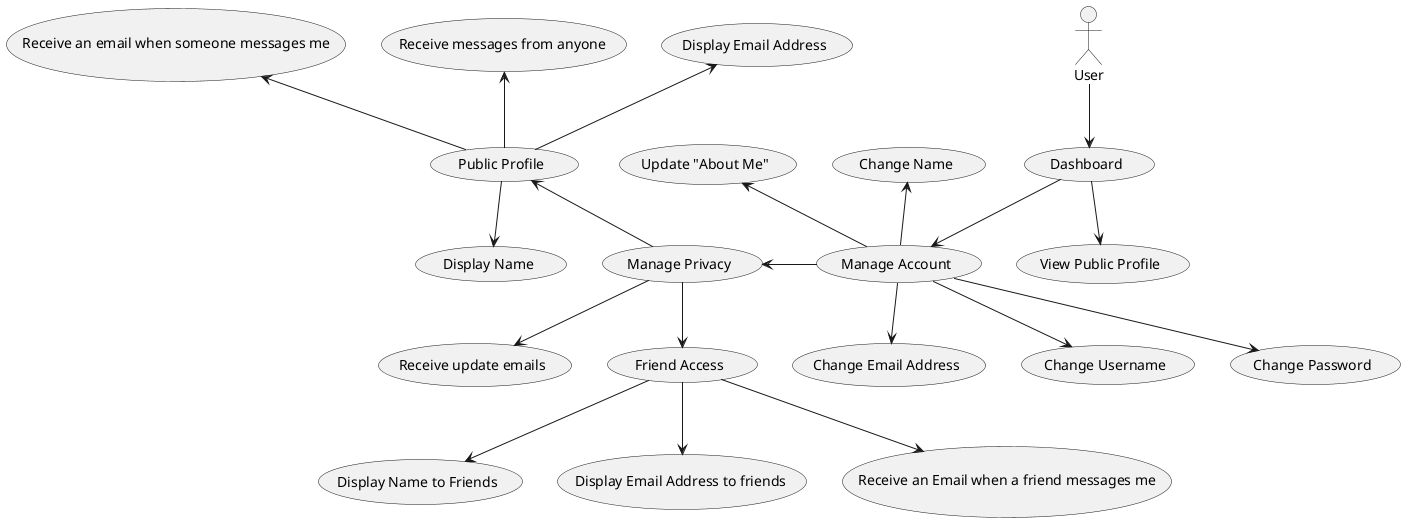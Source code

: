 @startuml
actor User

(Dashboard) as dash
(Manage Account) as mgact
(Manage Privacy) as mgprv
(Public Profile) as pub
(Friend Access) as frnd

User --> dash
	dash -->(View Public Profile)
	dash -down->  mgact
		mgact -down-> (Change Username)
		mgact -down-> (Change Password)
		mgact -down-> (Change Email Address)
		mgact -up-> (Change Name)
		mgact -up-> (Update "About Me")
		mgact -left-> mgprv
			mgprv -up-> pub
				pub --> (Display Name)
				pub -up-> (Display Email Address)
				pub -up-> (Receive messages from anyone)
				pub -up-> (Receive an email when someone messages me)
			mgprv --> frnd
				frnd --> (Display Name to Friends)
				frnd --> (Display Email Address to friends)
				frnd --> (Receive an Email when a friend messages me)
			mgprv --> (Receive update emails)
@enduml
